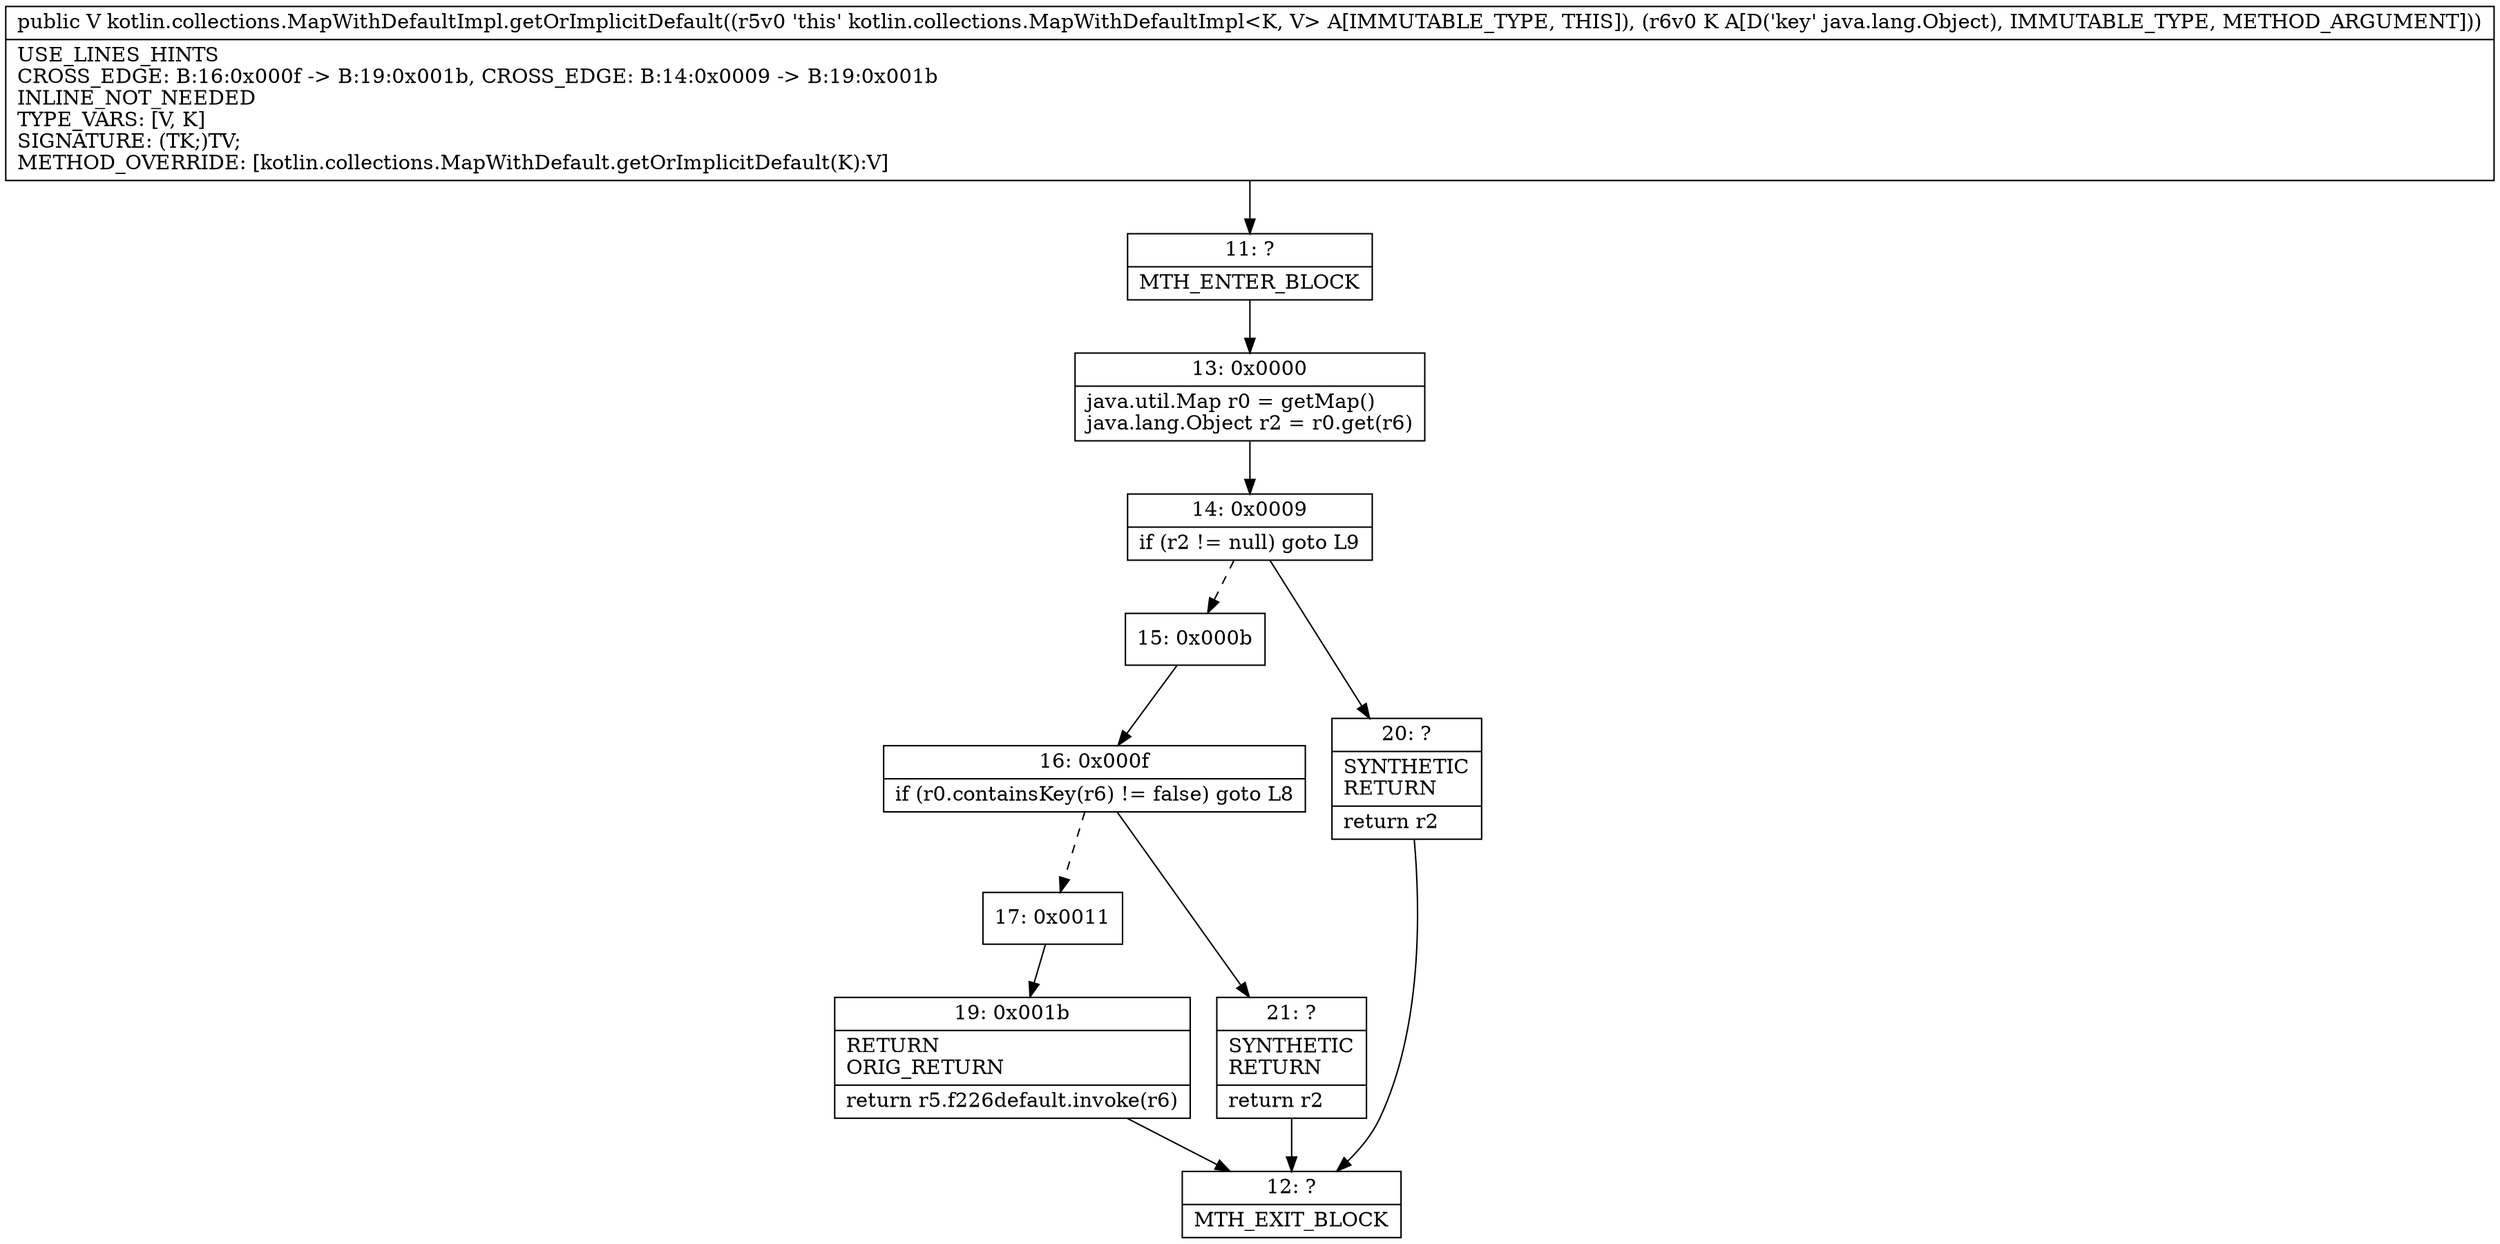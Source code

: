 digraph "CFG forkotlin.collections.MapWithDefaultImpl.getOrImplicitDefault(Ljava\/lang\/Object;)Ljava\/lang\/Object;" {
Node_11 [shape=record,label="{11\:\ ?|MTH_ENTER_BLOCK\l}"];
Node_13 [shape=record,label="{13\:\ 0x0000|java.util.Map r0 = getMap()\ljava.lang.Object r2 = r0.get(r6)\l}"];
Node_14 [shape=record,label="{14\:\ 0x0009|if (r2 != null) goto L9\l}"];
Node_15 [shape=record,label="{15\:\ 0x000b}"];
Node_16 [shape=record,label="{16\:\ 0x000f|if (r0.containsKey(r6) != false) goto L8\l}"];
Node_17 [shape=record,label="{17\:\ 0x0011}"];
Node_19 [shape=record,label="{19\:\ 0x001b|RETURN\lORIG_RETURN\l|return r5.f226default.invoke(r6)\l}"];
Node_12 [shape=record,label="{12\:\ ?|MTH_EXIT_BLOCK\l}"];
Node_21 [shape=record,label="{21\:\ ?|SYNTHETIC\lRETURN\l|return r2\l}"];
Node_20 [shape=record,label="{20\:\ ?|SYNTHETIC\lRETURN\l|return r2\l}"];
MethodNode[shape=record,label="{public V kotlin.collections.MapWithDefaultImpl.getOrImplicitDefault((r5v0 'this' kotlin.collections.MapWithDefaultImpl\<K, V\> A[IMMUTABLE_TYPE, THIS]), (r6v0 K A[D('key' java.lang.Object), IMMUTABLE_TYPE, METHOD_ARGUMENT]))  | USE_LINES_HINTS\lCROSS_EDGE: B:16:0x000f \-\> B:19:0x001b, CROSS_EDGE: B:14:0x0009 \-\> B:19:0x001b\lINLINE_NOT_NEEDED\lTYPE_VARS: [V, K]\lSIGNATURE: (TK;)TV;\lMETHOD_OVERRIDE: [kotlin.collections.MapWithDefault.getOrImplicitDefault(K):V]\l}"];
MethodNode -> Node_11;Node_11 -> Node_13;
Node_13 -> Node_14;
Node_14 -> Node_15[style=dashed];
Node_14 -> Node_20;
Node_15 -> Node_16;
Node_16 -> Node_17[style=dashed];
Node_16 -> Node_21;
Node_17 -> Node_19;
Node_19 -> Node_12;
Node_21 -> Node_12;
Node_20 -> Node_12;
}

